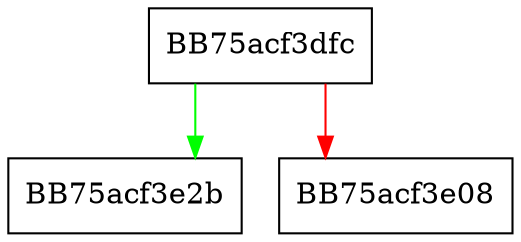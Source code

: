 digraph get_next_index {
  node [shape="box"];
  graph [splines=ortho];
  BB75acf3dfc -> BB75acf3e2b [color="green"];
  BB75acf3dfc -> BB75acf3e08 [color="red"];
}